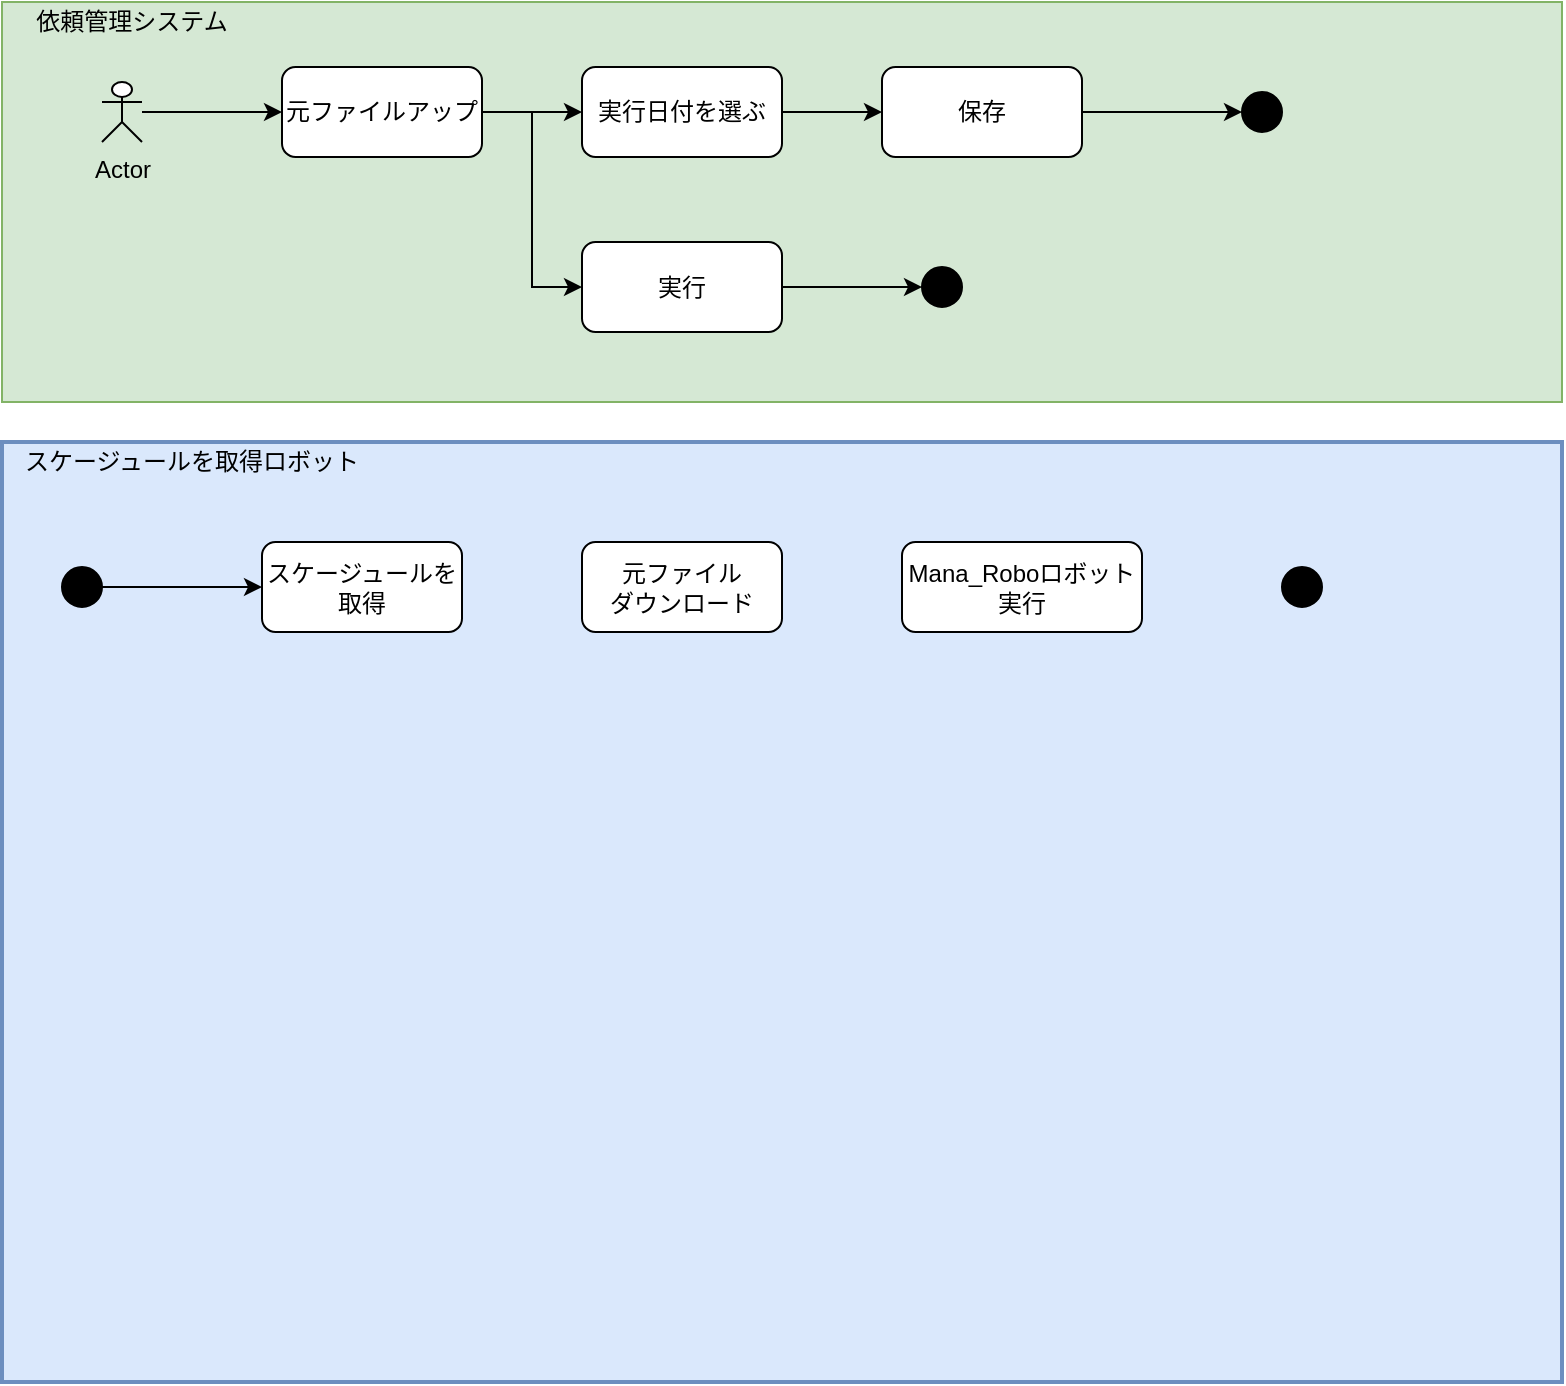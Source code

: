 <mxfile version="14.7.10" type="github">
  <diagram id="28HQwo6OCVCI5V9FNQji" name="Page-1">
    <mxGraphModel dx="1038" dy="617" grid="1" gridSize="10" guides="1" tooltips="1" connect="1" arrows="1" fold="1" page="1" pageScale="1" pageWidth="827" pageHeight="1169" math="0" shadow="0">
      <root>
        <mxCell id="0" />
        <mxCell id="1" parent="0" />
        <mxCell id="8I93Kz_Mq9PfsjWz6-mo-1" value="" style="rounded=0;whiteSpace=wrap;html=1;fillColor=#d5e8d4;strokeColor=#82b366;" vertex="1" parent="1">
          <mxGeometry x="10" y="20" width="780" height="200" as="geometry" />
        </mxCell>
        <mxCell id="8I93Kz_Mq9PfsjWz6-mo-2" value="依頼管理システム" style="text;html=1;strokeColor=none;fillColor=none;align=center;verticalAlign=middle;whiteSpace=wrap;rounded=0;strokeWidth=2;" vertex="1" parent="1">
          <mxGeometry x="20" y="20" width="110" height="20" as="geometry" />
        </mxCell>
        <mxCell id="8I93Kz_Mq9PfsjWz6-mo-7" style="edgeStyle=orthogonalEdgeStyle;rounded=0;orthogonalLoop=1;jettySize=auto;html=1;" edge="1" parent="1" source="8I93Kz_Mq9PfsjWz6-mo-3" target="8I93Kz_Mq9PfsjWz6-mo-4">
          <mxGeometry relative="1" as="geometry" />
        </mxCell>
        <mxCell id="8I93Kz_Mq9PfsjWz6-mo-3" value="Actor" style="shape=umlActor;verticalLabelPosition=bottom;verticalAlign=top;html=1;outlineConnect=0;" vertex="1" parent="1">
          <mxGeometry x="60" y="60" width="20" height="30" as="geometry" />
        </mxCell>
        <mxCell id="8I93Kz_Mq9PfsjWz6-mo-8" style="edgeStyle=orthogonalEdgeStyle;rounded=0;orthogonalLoop=1;jettySize=auto;html=1;" edge="1" parent="1" source="8I93Kz_Mq9PfsjWz6-mo-4" target="8I93Kz_Mq9PfsjWz6-mo-5">
          <mxGeometry relative="1" as="geometry" />
        </mxCell>
        <mxCell id="8I93Kz_Mq9PfsjWz6-mo-15" style="edgeStyle=orthogonalEdgeStyle;rounded=0;orthogonalLoop=1;jettySize=auto;html=1;entryX=0;entryY=0.5;entryDx=0;entryDy=0;" edge="1" parent="1" source="8I93Kz_Mq9PfsjWz6-mo-4" target="8I93Kz_Mq9PfsjWz6-mo-13">
          <mxGeometry relative="1" as="geometry" />
        </mxCell>
        <mxCell id="8I93Kz_Mq9PfsjWz6-mo-4" value="元ファイルアップ" style="rounded=1;whiteSpace=wrap;html=1;" vertex="1" parent="1">
          <mxGeometry x="150" y="52.5" width="100" height="45" as="geometry" />
        </mxCell>
        <mxCell id="8I93Kz_Mq9PfsjWz6-mo-9" style="edgeStyle=orthogonalEdgeStyle;rounded=0;orthogonalLoop=1;jettySize=auto;html=1;" edge="1" parent="1" source="8I93Kz_Mq9PfsjWz6-mo-5" target="8I93Kz_Mq9PfsjWz6-mo-6">
          <mxGeometry relative="1" as="geometry" />
        </mxCell>
        <mxCell id="8I93Kz_Mq9PfsjWz6-mo-5" value="実行日付を選ぶ" style="rounded=1;whiteSpace=wrap;html=1;" vertex="1" parent="1">
          <mxGeometry x="300" y="52.5" width="100" height="45" as="geometry" />
        </mxCell>
        <mxCell id="8I93Kz_Mq9PfsjWz6-mo-12" style="edgeStyle=orthogonalEdgeStyle;rounded=0;orthogonalLoop=1;jettySize=auto;html=1;entryX=0;entryY=0.5;entryDx=0;entryDy=0;" edge="1" parent="1" source="8I93Kz_Mq9PfsjWz6-mo-6" target="8I93Kz_Mq9PfsjWz6-mo-11">
          <mxGeometry relative="1" as="geometry" />
        </mxCell>
        <mxCell id="8I93Kz_Mq9PfsjWz6-mo-6" value="保存" style="rounded=1;whiteSpace=wrap;html=1;" vertex="1" parent="1">
          <mxGeometry x="450" y="52.5" width="100" height="45" as="geometry" />
        </mxCell>
        <mxCell id="8I93Kz_Mq9PfsjWz6-mo-11" value="" style="ellipse;whiteSpace=wrap;html=1;aspect=fixed;fillColor=#000000;" vertex="1" parent="1">
          <mxGeometry x="630" y="65" width="20" height="20" as="geometry" />
        </mxCell>
        <mxCell id="8I93Kz_Mq9PfsjWz6-mo-16" style="edgeStyle=orthogonalEdgeStyle;rounded=0;orthogonalLoop=1;jettySize=auto;html=1;entryX=0;entryY=0.5;entryDx=0;entryDy=0;" edge="1" parent="1" source="8I93Kz_Mq9PfsjWz6-mo-13" target="8I93Kz_Mq9PfsjWz6-mo-14">
          <mxGeometry relative="1" as="geometry" />
        </mxCell>
        <mxCell id="8I93Kz_Mq9PfsjWz6-mo-13" value="実行" style="rounded=1;whiteSpace=wrap;html=1;" vertex="1" parent="1">
          <mxGeometry x="300" y="140" width="100" height="45" as="geometry" />
        </mxCell>
        <mxCell id="8I93Kz_Mq9PfsjWz6-mo-14" value="" style="ellipse;whiteSpace=wrap;html=1;aspect=fixed;fillColor=#000000;" vertex="1" parent="1">
          <mxGeometry x="470" y="152.5" width="20" height="20" as="geometry" />
        </mxCell>
        <mxCell id="8I93Kz_Mq9PfsjWz6-mo-17" value="" style="rounded=0;whiteSpace=wrap;html=1;strokeColor=#6c8ebf;strokeWidth=2;fillColor=#dae8fc;" vertex="1" parent="1">
          <mxGeometry x="10" y="240" width="780" height="470" as="geometry" />
        </mxCell>
        <mxCell id="8I93Kz_Mq9PfsjWz6-mo-22" style="edgeStyle=orthogonalEdgeStyle;rounded=0;orthogonalLoop=1;jettySize=auto;html=1;entryX=0;entryY=0.5;entryDx=0;entryDy=0;" edge="1" parent="1" source="8I93Kz_Mq9PfsjWz6-mo-19" target="8I93Kz_Mq9PfsjWz6-mo-21">
          <mxGeometry relative="1" as="geometry" />
        </mxCell>
        <mxCell id="8I93Kz_Mq9PfsjWz6-mo-19" value="" style="ellipse;whiteSpace=wrap;html=1;aspect=fixed;fillColor=#000000;" vertex="1" parent="1">
          <mxGeometry x="40" y="302.5" width="20" height="20" as="geometry" />
        </mxCell>
        <mxCell id="8I93Kz_Mq9PfsjWz6-mo-20" value="スケージュールを取得ロボット" style="text;html=1;strokeColor=none;fillColor=none;align=center;verticalAlign=middle;whiteSpace=wrap;rounded=0;" vertex="1" parent="1">
          <mxGeometry x="10" y="240" width="190" height="20" as="geometry" />
        </mxCell>
        <mxCell id="8I93Kz_Mq9PfsjWz6-mo-21" value="スケージュールを取得" style="rounded=1;whiteSpace=wrap;html=1;" vertex="1" parent="1">
          <mxGeometry x="140" y="290" width="100" height="45" as="geometry" />
        </mxCell>
        <mxCell id="8I93Kz_Mq9PfsjWz6-mo-23" value="元ファイル&lt;br&gt;ダウンロード" style="rounded=1;whiteSpace=wrap;html=1;" vertex="1" parent="1">
          <mxGeometry x="300" y="290" width="100" height="45" as="geometry" />
        </mxCell>
        <mxCell id="8I93Kz_Mq9PfsjWz6-mo-25" value="Mana_Roboロボット実行" style="rounded=1;whiteSpace=wrap;html=1;" vertex="1" parent="1">
          <mxGeometry x="460" y="290" width="120" height="45" as="geometry" />
        </mxCell>
        <mxCell id="8I93Kz_Mq9PfsjWz6-mo-26" value="" style="ellipse;whiteSpace=wrap;html=1;aspect=fixed;fillColor=#000000;" vertex="1" parent="1">
          <mxGeometry x="650" y="302.5" width="20" height="20" as="geometry" />
        </mxCell>
      </root>
    </mxGraphModel>
  </diagram>
</mxfile>
